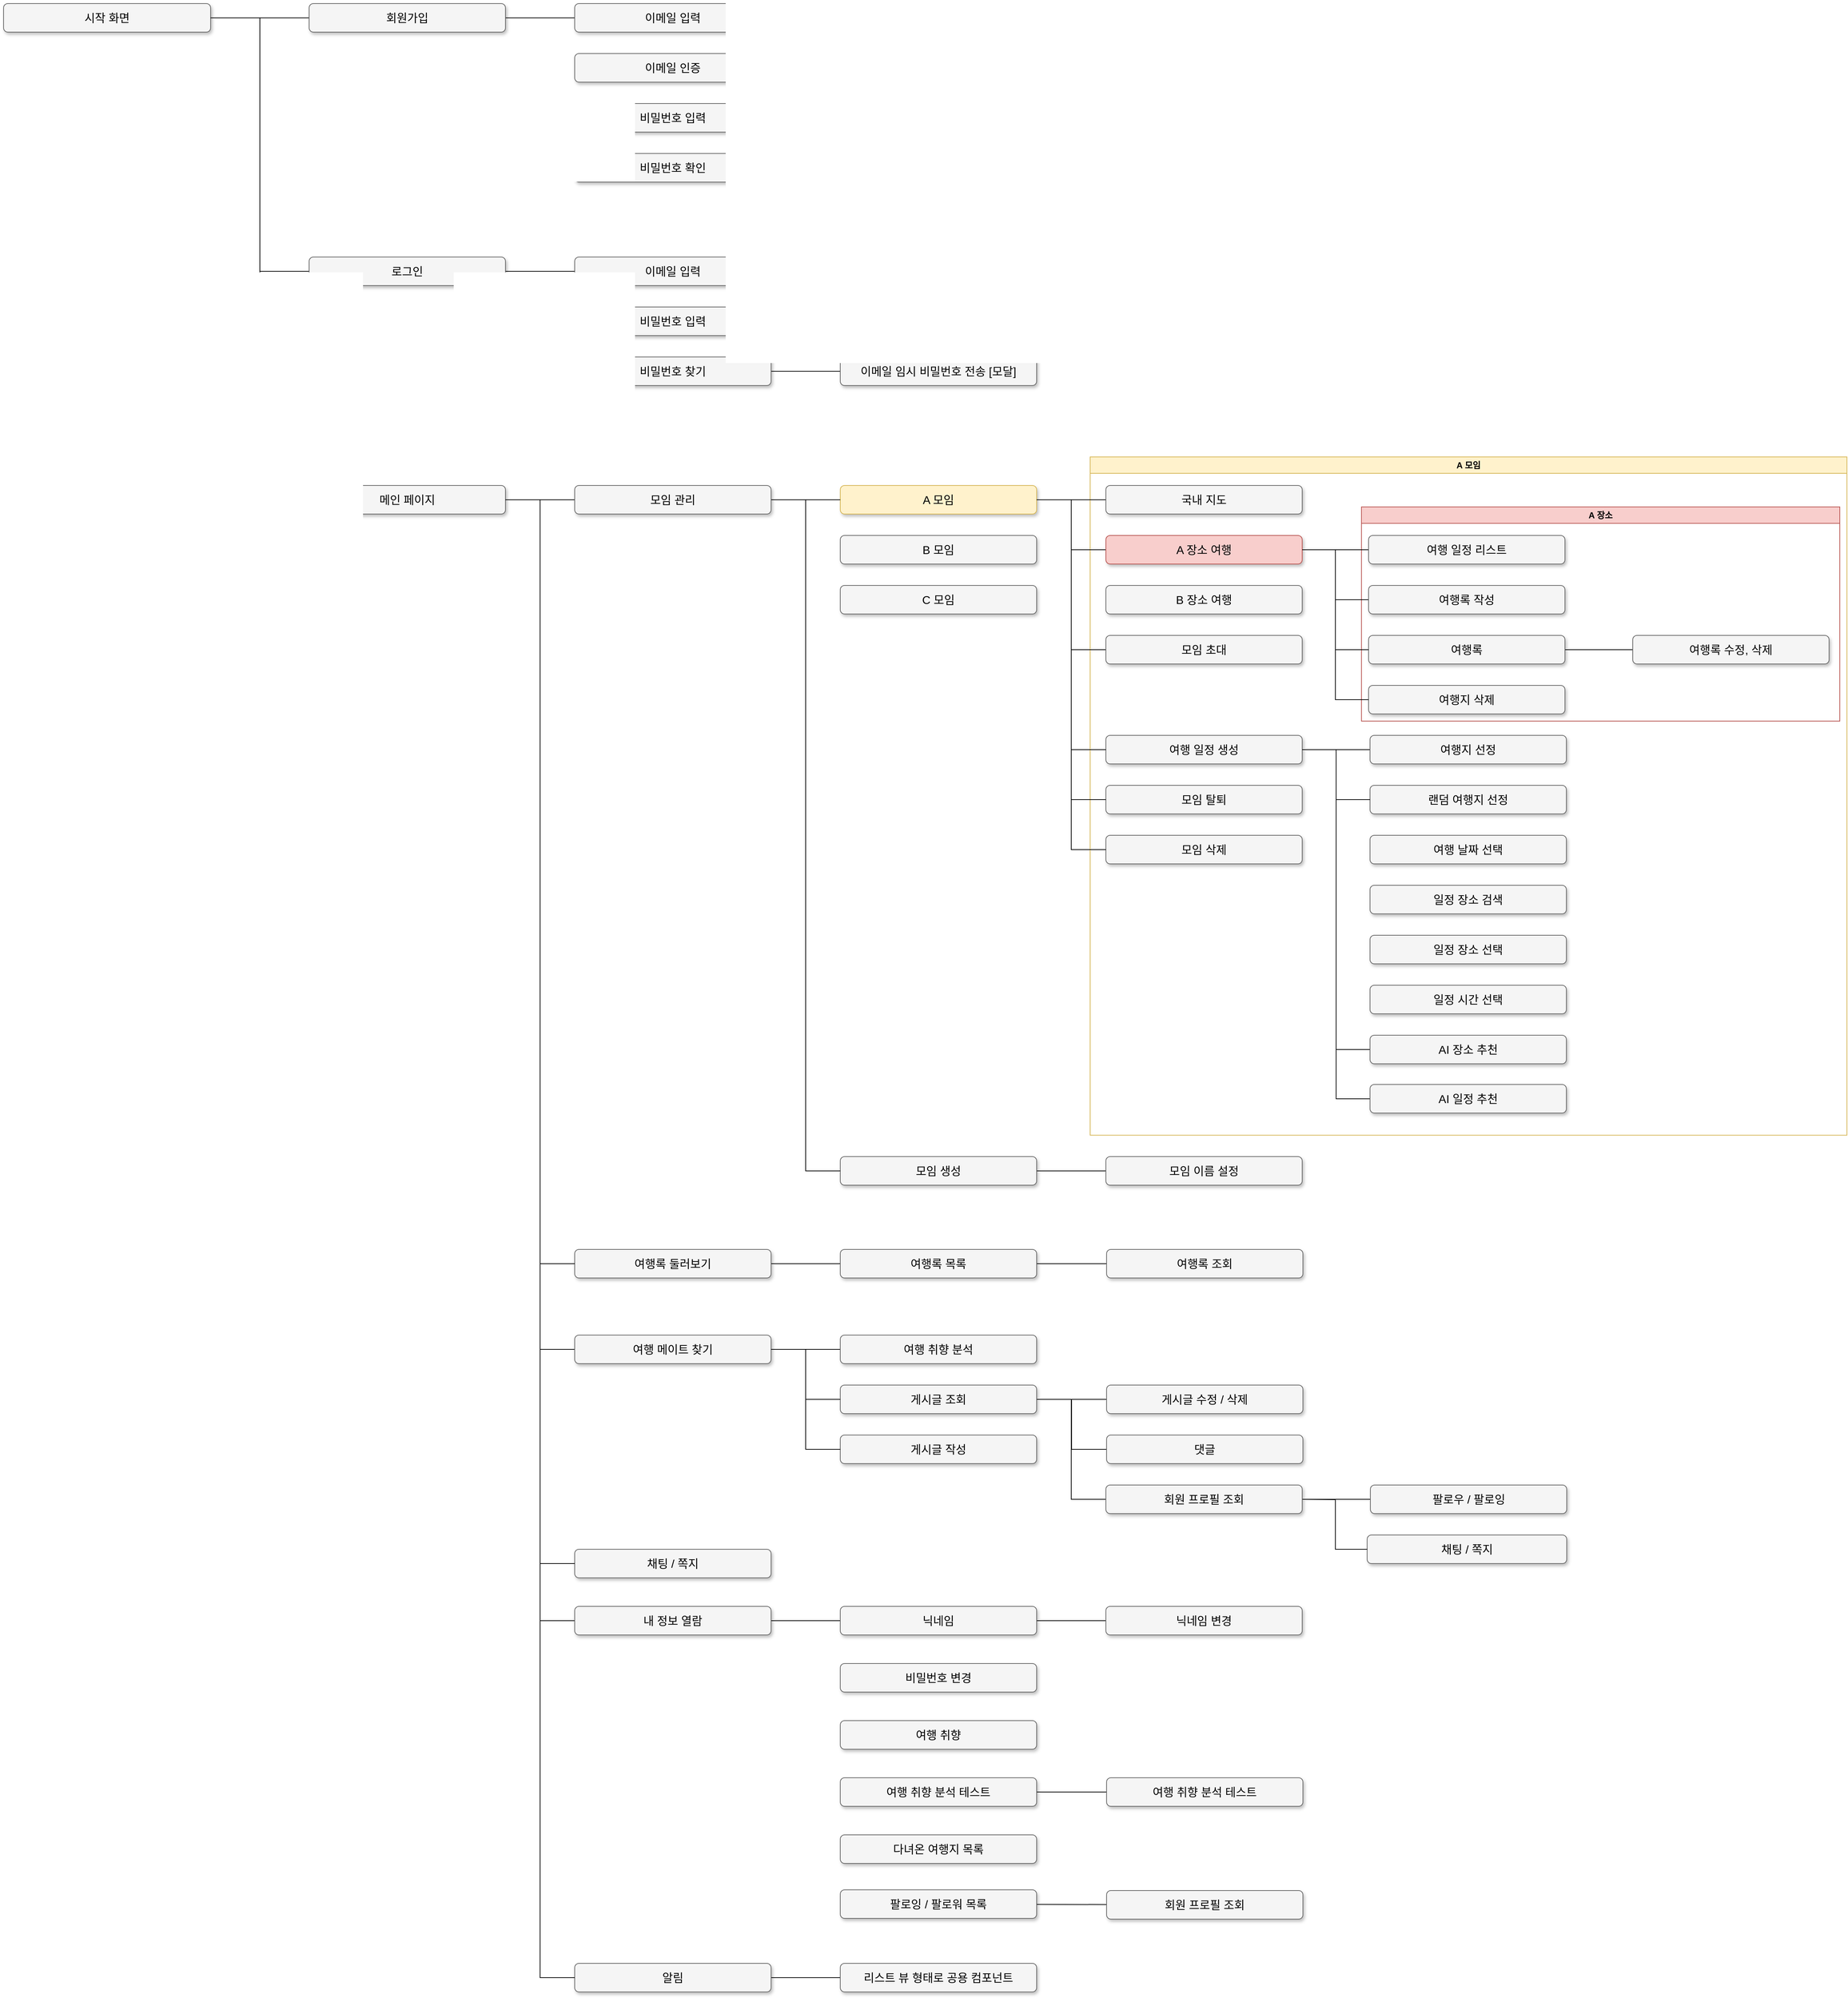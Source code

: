 <mxfile version="26.0.8">
  <diagram name="Page-1" id="b98fa263-6416-c6ec-5b7d-78bf54ef71d0">
    <mxGraphModel dx="4360.5" dy="1445" grid="1" gridSize="10" guides="1" tooltips="1" connect="1" arrows="1" fold="1" page="1" pageScale="1.5" pageWidth="1169" pageHeight="826" background="none" math="0" shadow="0">
      <root>
        <mxCell id="0" style=";html=1;" />
        <mxCell id="1" style=";html=1;" parent="0" />
        <mxCell id="oWHFZOk_vcxNP5pX_lMn-75" value="A 모임" style="swimlane;whiteSpace=wrap;html=1;swimlaneFillColor=default;fillColor=#fff2cc;strokeColor=#d6b656;" parent="1" vertex="1">
          <mxGeometry x="1212" y="1050" width="1060" height="950" as="geometry" />
        </mxCell>
        <mxCell id="oWHFZOk_vcxNP5pX_lMn-77" value="A 장소" style="swimlane;whiteSpace=wrap;html=1;swimlaneFillColor=none;fillColor=#f8cecc;strokeColor=#b85450;" parent="oWHFZOk_vcxNP5pX_lMn-75" vertex="1">
          <mxGeometry x="380" y="70" width="670" height="300" as="geometry" />
        </mxCell>
        <mxCell id="oWHFZOk_vcxNP5pX_lMn-17" style="edgeStyle=orthogonalEdgeStyle;rounded=0;orthogonalLoop=1;jettySize=auto;html=1;entryX=0;entryY=0.5;entryDx=0;entryDy=0;endArrow=none;startFill=0;" parent="1" source="303ed1de8c2c98b4-4" target="303ed1de8c2c98b4-5" edge="1">
          <mxGeometry relative="1" as="geometry" />
        </mxCell>
        <mxCell id="oWHFZOk_vcxNP5pX_lMn-39" style="edgeStyle=orthogonalEdgeStyle;rounded=0;orthogonalLoop=1;jettySize=auto;html=1;entryX=0;entryY=0.5;entryDx=0;entryDy=0;endArrow=none;startFill=0;" parent="1" source="303ed1de8c2c98b4-4" target="oWHFZOk_vcxNP5pX_lMn-30" edge="1">
          <mxGeometry relative="1" as="geometry" />
        </mxCell>
        <mxCell id="303ed1de8c2c98b4-4" value="시작 화면" style="whiteSpace=wrap;html=1;rounded=1;shadow=1;strokeWidth=1;fontSize=16;align=center;fillColor=#f5f5f5;strokeColor=#666666;" parent="1" vertex="1">
          <mxGeometry x="-310" y="415" width="290" height="40" as="geometry" />
        </mxCell>
        <mxCell id="oWHFZOk_vcxNP5pX_lMn-19" style="edgeStyle=none;rounded=0;orthogonalLoop=1;jettySize=auto;html=1;entryX=0;entryY=0.5;entryDx=0;entryDy=0;endArrow=none;startFill=0;" parent="1" source="303ed1de8c2c98b4-5" target="oWHFZOk_vcxNP5pX_lMn-9" edge="1">
          <mxGeometry relative="1" as="geometry" />
        </mxCell>
        <mxCell id="303ed1de8c2c98b4-5" value="로그인" style="whiteSpace=wrap;html=1;rounded=1;shadow=1;strokeWidth=1;fontSize=16;align=center;fillColor=#f5f5f5;strokeColor=#666666;" parent="1" vertex="1">
          <mxGeometry x="118" y="770" width="275" height="40" as="geometry" />
        </mxCell>
        <mxCell id="oWHFZOk_vcxNP5pX_lMn-14" style="edgeStyle=none;rounded=0;orthogonalLoop=1;jettySize=auto;html=1;endArrow=none;startFill=0;" parent="1" source="303ed1de8c2c98b4-7" target="303ed1de8c2c98b4-4" edge="1">
          <mxGeometry relative="1" as="geometry" />
        </mxCell>
        <mxCell id="oWHFZOk_vcxNP5pX_lMn-18" style="edgeStyle=none;rounded=0;orthogonalLoop=1;jettySize=auto;html=1;entryX=0;entryY=0.5;entryDx=0;entryDy=0;endArrow=none;startFill=0;" parent="1" source="303ed1de8c2c98b4-7" target="oWHFZOk_vcxNP5pX_lMn-3" edge="1">
          <mxGeometry relative="1" as="geometry" />
        </mxCell>
        <mxCell id="303ed1de8c2c98b4-7" value="회원가입" style="whiteSpace=wrap;html=1;rounded=1;shadow=1;strokeWidth=1;fontSize=16;align=center;fillColor=#f5f5f5;strokeColor=#666666;" parent="1" vertex="1">
          <mxGeometry x="118" y="415" width="275" height="40" as="geometry" />
        </mxCell>
        <mxCell id="oWHFZOk_vcxNP5pX_lMn-3" value="이메일 입력" style="whiteSpace=wrap;html=1;rounded=1;shadow=1;strokeWidth=1;fontSize=16;align=center;fillColor=#f5f5f5;strokeColor=#666666;" parent="1" vertex="1">
          <mxGeometry x="490" y="415" width="275" height="40" as="geometry" />
        </mxCell>
        <mxCell id="oWHFZOk_vcxNP5pX_lMn-4" value="비밀번호 입력" style="whiteSpace=wrap;html=1;rounded=1;shadow=1;strokeWidth=1;fontSize=16;align=center;fillColor=#f5f5f5;strokeColor=#666666;" parent="1" vertex="1">
          <mxGeometry x="490" y="555" width="275" height="40" as="geometry" />
        </mxCell>
        <mxCell id="oWHFZOk_vcxNP5pX_lMn-5" value="비밀번호 확인" style="whiteSpace=wrap;html=1;rounded=1;shadow=1;strokeWidth=1;fontSize=16;align=center;fillColor=#f5f5f5;strokeColor=#666666;" parent="1" vertex="1">
          <mxGeometry x="490" y="625" width="275" height="40" as="geometry" />
        </mxCell>
        <mxCell id="oWHFZOk_vcxNP5pX_lMn-6" value="이메일 인증" style="whiteSpace=wrap;html=1;rounded=1;shadow=1;strokeWidth=1;fontSize=16;align=center;fillColor=#f5f5f5;strokeColor=#666666;" parent="1" vertex="1">
          <mxGeometry x="490" y="485" width="275" height="40" as="geometry" />
        </mxCell>
        <mxCell id="oWHFZOk_vcxNP5pX_lMn-9" value="이메일 입력" style="whiteSpace=wrap;html=1;rounded=1;shadow=1;strokeWidth=1;fontSize=16;align=center;fillColor=#f5f5f5;strokeColor=#666666;" parent="1" vertex="1">
          <mxGeometry x="490" y="770" width="275" height="40" as="geometry" />
        </mxCell>
        <mxCell id="oWHFZOk_vcxNP5pX_lMn-10" value="비밀번호 입력" style="whiteSpace=wrap;html=1;rounded=1;shadow=1;strokeWidth=1;fontSize=16;align=center;fillColor=#f5f5f5;strokeColor=#666666;" parent="1" vertex="1">
          <mxGeometry x="490" y="840" width="275" height="40" as="geometry" />
        </mxCell>
        <mxCell id="oWHFZOk_vcxNP5pX_lMn-21" style="edgeStyle=none;rounded=0;orthogonalLoop=1;jettySize=auto;html=1;entryX=0;entryY=0.5;entryDx=0;entryDy=0;endArrow=none;startFill=0;" parent="1" source="oWHFZOk_vcxNP5pX_lMn-11" target="oWHFZOk_vcxNP5pX_lMn-20" edge="1">
          <mxGeometry relative="1" as="geometry" />
        </mxCell>
        <mxCell id="oWHFZOk_vcxNP5pX_lMn-11" value="비밀번호 찾기" style="whiteSpace=wrap;html=1;rounded=1;shadow=1;strokeWidth=1;fontSize=16;align=center;fillColor=#f5f5f5;strokeColor=#666666;" parent="1" vertex="1">
          <mxGeometry x="490" y="910" width="275" height="40" as="geometry" />
        </mxCell>
        <mxCell id="oWHFZOk_vcxNP5pX_lMn-20" value="이메일 임시 비밀번호 전송 [모달]" style="whiteSpace=wrap;html=1;rounded=1;shadow=1;strokeWidth=1;fontSize=16;align=center;fillColor=#f5f5f5;strokeColor=#666666;" parent="1" vertex="1">
          <mxGeometry x="862" y="910" width="275" height="40" as="geometry" />
        </mxCell>
        <mxCell id="oWHFZOk_vcxNP5pX_lMn-29" style="edgeStyle=none;rounded=0;orthogonalLoop=1;jettySize=auto;html=1;exitX=1;exitY=0.5;exitDx=0;exitDy=0;entryX=0;entryY=0.5;entryDx=0;entryDy=0;endArrow=none;startFill=0;" parent="1" source="oWHFZOk_vcxNP5pX_lMn-22" target="oWHFZOk_vcxNP5pX_lMn-28" edge="1">
          <mxGeometry relative="1" as="geometry" />
        </mxCell>
        <mxCell id="oWHFZOk_vcxNP5pX_lMn-110" style="edgeStyle=orthogonalEdgeStyle;rounded=0;orthogonalLoop=1;jettySize=auto;html=1;entryX=0;entryY=0.5;entryDx=0;entryDy=0;endArrow=none;startFill=0;" parent="1" source="oWHFZOk_vcxNP5pX_lMn-22" target="oWHFZOk_vcxNP5pX_lMn-33" edge="1">
          <mxGeometry relative="1" as="geometry" />
        </mxCell>
        <mxCell id="oWHFZOk_vcxNP5pX_lMn-22" value="A 모임" style="whiteSpace=wrap;html=1;rounded=1;shadow=1;strokeWidth=1;fontSize=16;align=center;fillColor=#fff2cc;strokeColor=#d6b656;" parent="1" vertex="1">
          <mxGeometry x="862" y="1090" width="275" height="40" as="geometry" />
        </mxCell>
        <mxCell id="oWHFZOk_vcxNP5pX_lMn-26" value="B 모임" style="whiteSpace=wrap;html=1;rounded=1;shadow=1;strokeWidth=1;fontSize=16;align=center;fillColor=#f5f5f5;strokeColor=#666666;" parent="1" vertex="1">
          <mxGeometry x="862" y="1160" width="275" height="40" as="geometry" />
        </mxCell>
        <mxCell id="oWHFZOk_vcxNP5pX_lMn-27" value="C 모임" style="whiteSpace=wrap;html=1;rounded=1;shadow=1;strokeWidth=1;fontSize=16;align=center;fillColor=#f5f5f5;strokeColor=#666666;" parent="1" vertex="1">
          <mxGeometry x="862" y="1230" width="275" height="40" as="geometry" />
        </mxCell>
        <mxCell id="oWHFZOk_vcxNP5pX_lMn-28" value="국내 지도" style="whiteSpace=wrap;html=1;rounded=1;shadow=1;strokeWidth=1;fontSize=16;align=center;fillColor=#f5f5f5;strokeColor=#666666;" parent="1" vertex="1">
          <mxGeometry x="1234" y="1090" width="275" height="40" as="geometry" />
        </mxCell>
        <mxCell id="oWHFZOk_vcxNP5pX_lMn-79" style="edgeStyle=none;rounded=0;orthogonalLoop=1;jettySize=auto;html=1;entryX=0;entryY=0.5;entryDx=0;entryDy=0;endArrow=none;startFill=0;" parent="1" source="oWHFZOk_vcxNP5pX_lMn-30" target="oWHFZOk_vcxNP5pX_lMn-78" edge="1">
          <mxGeometry relative="1" as="geometry" />
        </mxCell>
        <mxCell id="oWHFZOk_vcxNP5pX_lMn-102" style="edgeStyle=orthogonalEdgeStyle;rounded=0;orthogonalLoop=1;jettySize=auto;html=1;entryX=0;entryY=0.5;entryDx=0;entryDy=0;endArrow=none;startFill=0;" parent="1" source="oWHFZOk_vcxNP5pX_lMn-30" target="oWHFZOk_vcxNP5pX_lMn-92" edge="1">
          <mxGeometry relative="1" as="geometry">
            <mxPoint x="490" y="1990" as="targetPoint" />
          </mxGeometry>
        </mxCell>
        <mxCell id="oWHFZOk_vcxNP5pX_lMn-152" style="edgeStyle=orthogonalEdgeStyle;rounded=0;orthogonalLoop=1;jettySize=auto;html=1;entryX=0;entryY=0.5;entryDx=0;entryDy=0;exitX=1;exitY=0.5;exitDx=0;exitDy=0;endArrow=none;startFill=0;" parent="1" source="oWHFZOk_vcxNP5pX_lMn-30" target="oWHFZOk_vcxNP5pX_lMn-127" edge="1">
          <mxGeometry relative="1" as="geometry">
            <mxPoint x="420" y="2470" as="targetPoint" />
            <mxPoint x="400" y="1140" as="sourcePoint" />
          </mxGeometry>
        </mxCell>
        <mxCell id="oWHFZOk_vcxNP5pX_lMn-30" value="메인 페이지" style="whiteSpace=wrap;html=1;rounded=1;shadow=1;strokeWidth=1;fontSize=16;align=center;fillColor=#f5f5f5;strokeColor=#666666;" parent="1" vertex="1">
          <mxGeometry x="118" y="1090" width="275" height="40" as="geometry" />
        </mxCell>
        <mxCell id="oWHFZOk_vcxNP5pX_lMn-82" style="edgeStyle=none;rounded=0;orthogonalLoop=1;jettySize=auto;html=1;entryX=0;entryY=0.5;entryDx=0;entryDy=0;endArrow=none;startFill=0;" parent="1" source="oWHFZOk_vcxNP5pX_lMn-32" target="oWHFZOk_vcxNP5pX_lMn-81" edge="1">
          <mxGeometry relative="1" as="geometry" />
        </mxCell>
        <mxCell id="oWHFZOk_vcxNP5pX_lMn-32" value="모임 생성" style="whiteSpace=wrap;html=1;rounded=1;shadow=1;strokeWidth=1;fontSize=16;align=center;fillColor=#f5f5f5;strokeColor=#666666;" parent="1" vertex="1">
          <mxGeometry x="862" y="2030" width="275" height="40" as="geometry" />
        </mxCell>
        <mxCell id="oWHFZOk_vcxNP5pX_lMn-43" style="edgeStyle=none;rounded=0;orthogonalLoop=1;jettySize=auto;html=1;entryX=0;entryY=0.5;entryDx=0;entryDy=0;endArrow=none;startFill=0;" parent="1" source="oWHFZOk_vcxNP5pX_lMn-33" target="oWHFZOk_vcxNP5pX_lMn-42" edge="1">
          <mxGeometry relative="1" as="geometry" />
        </mxCell>
        <mxCell id="oWHFZOk_vcxNP5pX_lMn-115" style="edgeStyle=orthogonalEdgeStyle;rounded=0;orthogonalLoop=1;jettySize=auto;html=1;entryX=0;entryY=0.5;entryDx=0;entryDy=0;endArrow=none;startFill=0;" parent="1" source="oWHFZOk_vcxNP5pX_lMn-33" target="oWHFZOk_vcxNP5pX_lMn-44" edge="1">
          <mxGeometry relative="1" as="geometry" />
        </mxCell>
        <mxCell id="oWHFZOk_vcxNP5pX_lMn-33" value="A 장소 여행" style="whiteSpace=wrap;html=1;rounded=1;shadow=1;strokeWidth=1;fontSize=16;align=center;fillColor=#f8cecc;strokeColor=#b85450;" parent="1" vertex="1">
          <mxGeometry x="1234" y="1160" width="275" height="40" as="geometry" />
        </mxCell>
        <mxCell id="oWHFZOk_vcxNP5pX_lMn-37" value="B 장소 여행" style="whiteSpace=wrap;html=1;rounded=1;shadow=1;strokeWidth=1;fontSize=16;align=center;fillColor=#f5f5f5;strokeColor=#666666;" parent="1" vertex="1">
          <mxGeometry x="1234" y="1230" width="275" height="40" as="geometry" />
        </mxCell>
        <mxCell id="oWHFZOk_vcxNP5pX_lMn-42" value="여행 일정 리스트" style="whiteSpace=wrap;html=1;rounded=1;shadow=1;strokeWidth=1;fontSize=16;align=center;fillColor=#f5f5f5;strokeColor=#666666;" parent="1" vertex="1">
          <mxGeometry x="1602" y="1160" width="275" height="40" as="geometry" />
        </mxCell>
        <mxCell id="oWHFZOk_vcxNP5pX_lMn-44" value="여행록 작성" style="whiteSpace=wrap;html=1;rounded=1;shadow=1;strokeWidth=1;fontSize=16;align=center;fillColor=#f5f5f5;strokeColor=#666666;" parent="1" vertex="1">
          <mxGeometry x="1602" y="1230" width="275" height="40" as="geometry" />
        </mxCell>
        <mxCell id="oWHFZOk_vcxNP5pX_lMn-50" style="edgeStyle=none;rounded=0;orthogonalLoop=1;jettySize=auto;html=1;entryX=0;entryY=0.5;entryDx=0;entryDy=0;endArrow=none;startFill=0;" parent="1" source="oWHFZOk_vcxNP5pX_lMn-46" target="oWHFZOk_vcxNP5pX_lMn-47" edge="1">
          <mxGeometry relative="1" as="geometry" />
        </mxCell>
        <mxCell id="oWHFZOk_vcxNP5pX_lMn-125" style="edgeStyle=orthogonalEdgeStyle;rounded=0;orthogonalLoop=1;jettySize=auto;html=1;entryX=0;entryY=0.5;entryDx=0;entryDy=0;endArrow=none;startFill=0;" parent="1" source="oWHFZOk_vcxNP5pX_lMn-46" target="oWHFZOk_vcxNP5pX_lMn-61" edge="1">
          <mxGeometry relative="1" as="geometry" />
        </mxCell>
        <mxCell id="oWHFZOk_vcxNP5pX_lMn-126" style="edgeStyle=orthogonalEdgeStyle;rounded=0;orthogonalLoop=1;jettySize=auto;html=1;entryX=0;entryY=0.5;entryDx=0;entryDy=0;endArrow=none;startFill=0;" parent="1" source="oWHFZOk_vcxNP5pX_lMn-46" target="oWHFZOk_vcxNP5pX_lMn-60" edge="1">
          <mxGeometry relative="1" as="geometry" />
        </mxCell>
        <mxCell id="oWHFZOk_vcxNP5pX_lMn-46" value="여행 일정 생성" style="whiteSpace=wrap;html=1;rounded=1;shadow=1;strokeWidth=1;fontSize=16;align=center;fillColor=#f5f5f5;strokeColor=#666666;" parent="1" vertex="1">
          <mxGeometry x="1234" y="1440" width="275" height="40" as="geometry" />
        </mxCell>
        <mxCell id="oWHFZOk_vcxNP5pX_lMn-47" value="여행지 선정" style="whiteSpace=wrap;html=1;rounded=1;shadow=1;strokeWidth=1;fontSize=16;align=center;fillColor=#f5f5f5;strokeColor=#666666;" parent="1" vertex="1">
          <mxGeometry x="1604" y="1440" width="275" height="40" as="geometry" />
        </mxCell>
        <mxCell id="oWHFZOk_vcxNP5pX_lMn-49" value="랜덤 여행지 선정" style="whiteSpace=wrap;html=1;rounded=1;shadow=1;strokeWidth=1;fontSize=16;align=center;fillColor=#f5f5f5;strokeColor=#666666;" parent="1" vertex="1">
          <mxGeometry x="1604" y="1510" width="275" height="40" as="geometry" />
        </mxCell>
        <mxCell id="oWHFZOk_vcxNP5pX_lMn-51" style="edgeStyle=orthogonalEdgeStyle;rounded=0;orthogonalLoop=1;jettySize=auto;html=1;entryX=0;entryY=0.5;entryDx=0;entryDy=0;endArrow=none;startFill=0;exitX=1;exitY=0.5;exitDx=0;exitDy=0;" parent="1" source="oWHFZOk_vcxNP5pX_lMn-46" target="oWHFZOk_vcxNP5pX_lMn-49" edge="1">
          <mxGeometry relative="1" as="geometry">
            <mxPoint x="1519" y="1470" as="sourcePoint" />
            <mxPoint x="1614" y="1470" as="targetPoint" />
          </mxGeometry>
        </mxCell>
        <mxCell id="oWHFZOk_vcxNP5pX_lMn-111" style="edgeStyle=orthogonalEdgeStyle;rounded=0;orthogonalLoop=1;jettySize=auto;html=1;entryX=1;entryY=0.5;entryDx=0;entryDy=0;endArrow=none;startFill=0;" parent="1" source="oWHFZOk_vcxNP5pX_lMn-54" target="oWHFZOk_vcxNP5pX_lMn-22" edge="1">
          <mxGeometry relative="1" as="geometry" />
        </mxCell>
        <mxCell id="oWHFZOk_vcxNP5pX_lMn-54" value="모임 초대" style="whiteSpace=wrap;html=1;rounded=1;shadow=1;strokeWidth=1;fontSize=16;align=center;fillColor=#f5f5f5;strokeColor=#666666;" parent="1" vertex="1">
          <mxGeometry x="1234" y="1300" width="275" height="40" as="geometry" />
        </mxCell>
        <mxCell id="oWHFZOk_vcxNP5pX_lMn-56" value="여행 날짜 선택" style="whiteSpace=wrap;html=1;rounded=1;shadow=1;strokeWidth=1;fontSize=16;align=center;fillColor=#f5f5f5;strokeColor=#666666;" parent="1" vertex="1">
          <mxGeometry x="1604" y="1580" width="275" height="40" as="geometry" />
        </mxCell>
        <mxCell id="oWHFZOk_vcxNP5pX_lMn-57" value="일정 장소 검색" style="whiteSpace=wrap;html=1;rounded=1;shadow=1;strokeWidth=1;fontSize=16;align=center;fillColor=#f5f5f5;strokeColor=#666666;" parent="1" vertex="1">
          <mxGeometry x="1604" y="1650" width="275" height="40" as="geometry" />
        </mxCell>
        <mxCell id="oWHFZOk_vcxNP5pX_lMn-58" value="일정 장소 선택" style="whiteSpace=wrap;html=1;rounded=1;shadow=1;strokeWidth=1;fontSize=16;align=center;fillColor=#f5f5f5;strokeColor=#666666;" parent="1" vertex="1">
          <mxGeometry x="1604" y="1720" width="275" height="40" as="geometry" />
        </mxCell>
        <mxCell id="oWHFZOk_vcxNP5pX_lMn-59" value="일정 시간 선택" style="whiteSpace=wrap;html=1;rounded=1;shadow=1;strokeWidth=1;fontSize=16;align=center;fillColor=#f5f5f5;strokeColor=#666666;" parent="1" vertex="1">
          <mxGeometry x="1604" y="1790" width="275" height="40" as="geometry" />
        </mxCell>
        <mxCell id="oWHFZOk_vcxNP5pX_lMn-60" value="AI 일정 추천" style="whiteSpace=wrap;html=1;rounded=1;shadow=1;strokeWidth=1;fontSize=16;align=center;fillColor=#f5f5f5;strokeColor=#666666;" parent="1" vertex="1">
          <mxGeometry x="1604" y="1929" width="275" height="40" as="geometry" />
        </mxCell>
        <mxCell id="oWHFZOk_vcxNP5pX_lMn-61" value="AI 장소 추천" style="whiteSpace=wrap;html=1;rounded=1;shadow=1;strokeWidth=1;fontSize=16;align=center;fillColor=#f5f5f5;strokeColor=#666666;" parent="1" vertex="1">
          <mxGeometry x="1604" y="1860" width="275" height="40" as="geometry" />
        </mxCell>
        <mxCell id="oWHFZOk_vcxNP5pX_lMn-67" style="edgeStyle=none;rounded=0;orthogonalLoop=1;jettySize=auto;html=1;entryX=0;entryY=0.5;entryDx=0;entryDy=0;endArrow=none;startFill=0;" parent="1" source="oWHFZOk_vcxNP5pX_lMn-62" target="oWHFZOk_vcxNP5pX_lMn-63" edge="1">
          <mxGeometry relative="1" as="geometry" />
        </mxCell>
        <mxCell id="oWHFZOk_vcxNP5pX_lMn-62" value="여행록" style="whiteSpace=wrap;html=1;rounded=1;shadow=1;strokeWidth=1;fontSize=16;align=center;fillColor=#f5f5f5;strokeColor=#666666;" parent="1" vertex="1">
          <mxGeometry x="1602" y="1300" width="275" height="40" as="geometry" />
        </mxCell>
        <mxCell id="oWHFZOk_vcxNP5pX_lMn-63" value="여행록 수정, 삭제" style="whiteSpace=wrap;html=1;rounded=1;shadow=1;strokeWidth=1;fontSize=16;align=center;fillColor=#f5f5f5;strokeColor=#666666;" parent="1" vertex="1">
          <mxGeometry x="1972" y="1300" width="275" height="40" as="geometry" />
        </mxCell>
        <mxCell id="oWHFZOk_vcxNP5pX_lMn-64" value="여행지 삭제" style="whiteSpace=wrap;html=1;rounded=1;shadow=1;strokeWidth=1;fontSize=16;align=center;fillColor=#f5f5f5;strokeColor=#666666;" parent="1" vertex="1">
          <mxGeometry x="1602" y="1370" width="275" height="40" as="geometry" />
        </mxCell>
        <mxCell id="oWHFZOk_vcxNP5pX_lMn-68" value="모임 탈퇴" style="whiteSpace=wrap;html=1;rounded=1;shadow=1;strokeWidth=1;fontSize=16;align=center;fillColor=#f5f5f5;strokeColor=#666666;" parent="1" vertex="1">
          <mxGeometry x="1234" y="1510" width="275" height="40" as="geometry" />
        </mxCell>
        <mxCell id="oWHFZOk_vcxNP5pX_lMn-69" value="모임 삭제" style="whiteSpace=wrap;html=1;rounded=1;shadow=1;strokeWidth=1;fontSize=16;align=center;fillColor=#f5f5f5;strokeColor=#666666;" parent="1" vertex="1">
          <mxGeometry x="1234" y="1580" width="275" height="40" as="geometry" />
        </mxCell>
        <mxCell id="oWHFZOk_vcxNP5pX_lMn-80" style="edgeStyle=none;rounded=0;orthogonalLoop=1;jettySize=auto;html=1;entryX=0;entryY=0.5;entryDx=0;entryDy=0;endArrow=none;startFill=0;" parent="1" source="oWHFZOk_vcxNP5pX_lMn-78" target="oWHFZOk_vcxNP5pX_lMn-22" edge="1">
          <mxGeometry relative="1" as="geometry" />
        </mxCell>
        <mxCell id="oWHFZOk_vcxNP5pX_lMn-83" style="edgeStyle=orthogonalEdgeStyle;rounded=0;orthogonalLoop=1;jettySize=auto;html=1;entryX=0;entryY=0.5;entryDx=0;entryDy=0;endArrow=none;startFill=0;" parent="1" source="oWHFZOk_vcxNP5pX_lMn-78" target="oWHFZOk_vcxNP5pX_lMn-32" edge="1">
          <mxGeometry relative="1" as="geometry">
            <mxPoint x="870" y="1740" as="targetPoint" />
          </mxGeometry>
        </mxCell>
        <mxCell id="oWHFZOk_vcxNP5pX_lMn-78" value="모임 관리" style="whiteSpace=wrap;html=1;rounded=1;shadow=1;strokeWidth=1;fontSize=16;align=center;fillColor=#f5f5f5;strokeColor=#666666;" parent="1" vertex="1">
          <mxGeometry x="490" y="1090" width="275" height="40" as="geometry" />
        </mxCell>
        <mxCell id="oWHFZOk_vcxNP5pX_lMn-81" value="모임 이름 설정" style="whiteSpace=wrap;html=1;rounded=1;shadow=1;strokeWidth=1;fontSize=16;align=center;fillColor=#f5f5f5;strokeColor=#666666;" parent="1" vertex="1">
          <mxGeometry x="1234" y="2030" width="275" height="40" as="geometry" />
        </mxCell>
        <mxCell id="oWHFZOk_vcxNP5pX_lMn-89" style="edgeStyle=none;rounded=0;orthogonalLoop=1;jettySize=auto;html=1;endArrow=none;startFill=0;" parent="1" source="oWHFZOk_vcxNP5pX_lMn-84" target="oWHFZOk_vcxNP5pX_lMn-85" edge="1">
          <mxGeometry relative="1" as="geometry" />
        </mxCell>
        <mxCell id="oWHFZOk_vcxNP5pX_lMn-84" value="여행록 둘러보기" style="whiteSpace=wrap;html=1;rounded=1;shadow=1;strokeWidth=1;fontSize=16;align=center;fillColor=#f5f5f5;strokeColor=#666666;" parent="1" vertex="1">
          <mxGeometry x="490" y="2160" width="275" height="40" as="geometry" />
        </mxCell>
        <mxCell id="oWHFZOk_vcxNP5pX_lMn-90" style="edgeStyle=none;rounded=0;orthogonalLoop=1;jettySize=auto;html=1;entryX=0;entryY=0.5;entryDx=0;entryDy=0;endArrow=none;startFill=0;" parent="1" source="oWHFZOk_vcxNP5pX_lMn-85" target="oWHFZOk_vcxNP5pX_lMn-86" edge="1">
          <mxGeometry relative="1" as="geometry" />
        </mxCell>
        <mxCell id="oWHFZOk_vcxNP5pX_lMn-85" value="여행록 목록" style="whiteSpace=wrap;html=1;rounded=1;shadow=1;strokeWidth=1;fontSize=16;align=center;fillColor=#f5f5f5;strokeColor=#666666;" parent="1" vertex="1">
          <mxGeometry x="862" y="2160" width="275" height="40" as="geometry" />
        </mxCell>
        <mxCell id="oWHFZOk_vcxNP5pX_lMn-86" value="여행록 조회" style="whiteSpace=wrap;html=1;rounded=1;shadow=1;strokeWidth=1;fontSize=16;align=center;fillColor=#f5f5f5;strokeColor=#666666;" parent="1" vertex="1">
          <mxGeometry x="1235" y="2160" width="275" height="40" as="geometry" />
        </mxCell>
        <mxCell id="oWHFZOk_vcxNP5pX_lMn-87" style="edgeStyle=orthogonalEdgeStyle;rounded=0;orthogonalLoop=1;jettySize=auto;html=1;endArrow=none;startFill=0;exitX=1;exitY=0.5;exitDx=0;exitDy=0;entryX=0;entryY=0.5;entryDx=0;entryDy=0;" parent="1" source="oWHFZOk_vcxNP5pX_lMn-30" target="oWHFZOk_vcxNP5pX_lMn-84" edge="1">
          <mxGeometry relative="1" as="geometry">
            <mxPoint x="403" y="1120" as="sourcePoint" />
            <mxPoint x="620" y="1750" as="targetPoint" />
          </mxGeometry>
        </mxCell>
        <mxCell id="oWHFZOk_vcxNP5pX_lMn-100" style="edgeStyle=none;rounded=0;orthogonalLoop=1;jettySize=auto;html=1;entryX=0;entryY=0.5;entryDx=0;entryDy=0;endArrow=none;startFill=0;" parent="1" source="oWHFZOk_vcxNP5pX_lMn-92" target="oWHFZOk_vcxNP5pX_lMn-93" edge="1">
          <mxGeometry relative="1" as="geometry" />
        </mxCell>
        <mxCell id="oWHFZOk_vcxNP5pX_lMn-92" value="여행 메이트 찾기" style="whiteSpace=wrap;html=1;rounded=1;shadow=1;strokeWidth=1;fontSize=16;align=center;fillColor=#f5f5f5;strokeColor=#666666;" parent="1" vertex="1">
          <mxGeometry x="490" y="2280" width="275" height="40" as="geometry" />
        </mxCell>
        <mxCell id="oWHFZOk_vcxNP5pX_lMn-93" value="여행 취향 분석" style="whiteSpace=wrap;html=1;rounded=1;shadow=1;strokeWidth=1;fontSize=16;align=center;fillColor=#f5f5f5;strokeColor=#666666;" parent="1" vertex="1">
          <mxGeometry x="862" y="2280" width="275" height="40" as="geometry" />
        </mxCell>
        <mxCell id="oWHFZOk_vcxNP5pX_lMn-99" style="edgeStyle=none;rounded=0;orthogonalLoop=1;jettySize=auto;html=1;entryX=0;entryY=0.5;entryDx=0;entryDy=0;endArrow=none;startFill=0;" parent="1" source="oWHFZOk_vcxNP5pX_lMn-94" target="oWHFZOk_vcxNP5pX_lMn-96" edge="1">
          <mxGeometry relative="1" as="geometry" />
        </mxCell>
        <mxCell id="oWHFZOk_vcxNP5pX_lMn-114" style="edgeStyle=orthogonalEdgeStyle;rounded=0;orthogonalLoop=1;jettySize=auto;html=1;entryX=0;entryY=0.5;entryDx=0;entryDy=0;endArrow=none;startFill=0;" parent="1" source="oWHFZOk_vcxNP5pX_lMn-94" target="oWHFZOk_vcxNP5pX_lMn-97" edge="1">
          <mxGeometry relative="1" as="geometry" />
        </mxCell>
        <mxCell id="oWHFZOk_vcxNP5pX_lMn-129" style="edgeStyle=orthogonalEdgeStyle;rounded=0;orthogonalLoop=1;jettySize=auto;html=1;entryX=0;entryY=0.5;entryDx=0;entryDy=0;endArrow=none;startFill=0;" parent="1" source="oWHFZOk_vcxNP5pX_lMn-94" target="oWHFZOk_vcxNP5pX_lMn-128" edge="1">
          <mxGeometry relative="1" as="geometry" />
        </mxCell>
        <mxCell id="oWHFZOk_vcxNP5pX_lMn-94" value="게시글 조회" style="whiteSpace=wrap;html=1;rounded=1;shadow=1;strokeWidth=1;fontSize=16;align=center;fillColor=#f5f5f5;strokeColor=#666666;" parent="1" vertex="1">
          <mxGeometry x="862" y="2350" width="275" height="40" as="geometry" />
        </mxCell>
        <mxCell id="oWHFZOk_vcxNP5pX_lMn-95" value="채팅 / 쪽지" style="whiteSpace=wrap;html=1;rounded=1;shadow=1;strokeWidth=1;fontSize=16;align=center;fillColor=#f5f5f5;strokeColor=#666666;" parent="1" vertex="1">
          <mxGeometry x="490" y="2580" width="275" height="40" as="geometry" />
        </mxCell>
        <mxCell id="oWHFZOk_vcxNP5pX_lMn-96" value="게시글 수정 / 삭제" style="whiteSpace=wrap;html=1;rounded=1;shadow=1;strokeWidth=1;fontSize=16;align=center;fillColor=#f5f5f5;strokeColor=#666666;" parent="1" vertex="1">
          <mxGeometry x="1235" y="2350" width="275" height="40" as="geometry" />
        </mxCell>
        <mxCell id="oWHFZOk_vcxNP5pX_lMn-97" value="댓글" style="whiteSpace=wrap;html=1;rounded=1;shadow=1;strokeWidth=1;fontSize=16;align=center;fillColor=#f5f5f5;strokeColor=#666666;" parent="1" vertex="1">
          <mxGeometry x="1235" y="2420" width="275" height="40" as="geometry" />
        </mxCell>
        <mxCell id="oWHFZOk_vcxNP5pX_lMn-103" value="게시글 작성" style="whiteSpace=wrap;html=1;rounded=1;shadow=1;strokeWidth=1;fontSize=16;align=center;fillColor=#f5f5f5;strokeColor=#666666;" parent="1" vertex="1">
          <mxGeometry x="862" y="2420" width="275" height="40" as="geometry" />
        </mxCell>
        <mxCell id="oWHFZOk_vcxNP5pX_lMn-104" style="edgeStyle=orthogonalEdgeStyle;rounded=0;orthogonalLoop=1;jettySize=auto;html=1;entryX=0;entryY=0.5;entryDx=0;entryDy=0;endArrow=none;startFill=0;exitX=1;exitY=0.5;exitDx=0;exitDy=0;" parent="1" source="oWHFZOk_vcxNP5pX_lMn-30" target="oWHFZOk_vcxNP5pX_lMn-95" edge="1">
          <mxGeometry relative="1" as="geometry">
            <mxPoint x="500" y="2310" as="targetPoint" />
            <mxPoint x="403" y="1120" as="sourcePoint" />
          </mxGeometry>
        </mxCell>
        <mxCell id="oWHFZOk_vcxNP5pX_lMn-105" style="edgeStyle=orthogonalEdgeStyle;rounded=0;orthogonalLoop=1;jettySize=auto;html=1;entryX=0;entryY=0.5;entryDx=0;entryDy=0;endArrow=none;startFill=0;exitX=1;exitY=0.5;exitDx=0;exitDy=0;" parent="1" source="oWHFZOk_vcxNP5pX_lMn-92" target="oWHFZOk_vcxNP5pX_lMn-94" edge="1">
          <mxGeometry relative="1" as="geometry">
            <mxPoint x="775" y="2310" as="sourcePoint" />
            <mxPoint x="872" y="2310" as="targetPoint" />
          </mxGeometry>
        </mxCell>
        <mxCell id="oWHFZOk_vcxNP5pX_lMn-106" style="edgeStyle=orthogonalEdgeStyle;rounded=0;orthogonalLoop=1;jettySize=auto;html=1;entryX=0;entryY=0.5;entryDx=0;entryDy=0;endArrow=none;startFill=0;exitX=1;exitY=0.5;exitDx=0;exitDy=0;" parent="1" source="oWHFZOk_vcxNP5pX_lMn-92" target="oWHFZOk_vcxNP5pX_lMn-103" edge="1">
          <mxGeometry relative="1" as="geometry">
            <mxPoint x="775" y="2310" as="sourcePoint" />
            <mxPoint x="872" y="2380" as="targetPoint" />
          </mxGeometry>
        </mxCell>
        <mxCell id="oWHFZOk_vcxNP5pX_lMn-109" style="edgeStyle=orthogonalEdgeStyle;rounded=0;orthogonalLoop=1;jettySize=auto;html=1;entryX=0;entryY=0.5;entryDx=0;entryDy=0;endArrow=none;startFill=0;exitX=1;exitY=0.5;exitDx=0;exitDy=0;" parent="1" source="oWHFZOk_vcxNP5pX_lMn-22" target="oWHFZOk_vcxNP5pX_lMn-46" edge="1">
          <mxGeometry relative="1" as="geometry">
            <mxPoint x="1150" y="1120" as="sourcePoint" />
            <mxPoint x="1244" y="1330" as="targetPoint" />
          </mxGeometry>
        </mxCell>
        <mxCell id="oWHFZOk_vcxNP5pX_lMn-112" style="edgeStyle=orthogonalEdgeStyle;rounded=0;orthogonalLoop=1;jettySize=auto;html=1;entryX=0;entryY=0.5;entryDx=0;entryDy=0;endArrow=none;startFill=0;exitX=1;exitY=0.5;exitDx=0;exitDy=0;" parent="1" source="oWHFZOk_vcxNP5pX_lMn-22" target="oWHFZOk_vcxNP5pX_lMn-68" edge="1">
          <mxGeometry relative="1" as="geometry">
            <mxPoint x="1147" y="1120" as="sourcePoint" />
            <mxPoint x="1244" y="1470" as="targetPoint" />
          </mxGeometry>
        </mxCell>
        <mxCell id="oWHFZOk_vcxNP5pX_lMn-113" style="edgeStyle=orthogonalEdgeStyle;rounded=0;orthogonalLoop=1;jettySize=auto;html=1;entryX=0;entryY=0.5;entryDx=0;entryDy=0;endArrow=none;startFill=0;exitX=1;exitY=0.5;exitDx=0;exitDy=0;" parent="1" source="oWHFZOk_vcxNP5pX_lMn-22" target="oWHFZOk_vcxNP5pX_lMn-69" edge="1">
          <mxGeometry relative="1" as="geometry">
            <mxPoint x="1147" y="1120" as="sourcePoint" />
            <mxPoint x="1244" y="1540" as="targetPoint" />
          </mxGeometry>
        </mxCell>
        <mxCell id="oWHFZOk_vcxNP5pX_lMn-116" style="edgeStyle=orthogonalEdgeStyle;rounded=0;orthogonalLoop=1;jettySize=auto;html=1;entryX=0;entryY=0.5;entryDx=0;entryDy=0;endArrow=none;startFill=0;exitX=1;exitY=0.5;exitDx=0;exitDy=0;" parent="1" source="oWHFZOk_vcxNP5pX_lMn-33" target="oWHFZOk_vcxNP5pX_lMn-62" edge="1">
          <mxGeometry relative="1" as="geometry">
            <mxPoint x="1519" y="1190" as="sourcePoint" />
            <mxPoint x="1612" y="1260" as="targetPoint" />
          </mxGeometry>
        </mxCell>
        <mxCell id="oWHFZOk_vcxNP5pX_lMn-117" style="edgeStyle=orthogonalEdgeStyle;rounded=0;orthogonalLoop=1;jettySize=auto;html=1;entryX=0;entryY=0.5;entryDx=0;entryDy=0;endArrow=none;startFill=0;exitX=1;exitY=0.5;exitDx=0;exitDy=0;" parent="1" source="oWHFZOk_vcxNP5pX_lMn-33" target="oWHFZOk_vcxNP5pX_lMn-64" edge="1">
          <mxGeometry relative="1" as="geometry">
            <mxPoint x="1519" y="1190" as="sourcePoint" />
            <mxPoint x="1612" y="1330" as="targetPoint" />
          </mxGeometry>
        </mxCell>
        <mxCell id="oWHFZOk_vcxNP5pX_lMn-142" style="edgeStyle=none;rounded=0;orthogonalLoop=1;jettySize=auto;html=1;entryX=0;entryY=0.5;entryDx=0;entryDy=0;endArrow=none;startFill=0;" parent="1" source="oWHFZOk_vcxNP5pX_lMn-127" target="oWHFZOk_vcxNP5pX_lMn-135" edge="1">
          <mxGeometry relative="1" as="geometry" />
        </mxCell>
        <mxCell id="oWHFZOk_vcxNP5pX_lMn-127" value="내 정보 열람" style="whiteSpace=wrap;html=1;rounded=1;shadow=1;strokeWidth=1;fontSize=16;align=center;fillColor=#f5f5f5;strokeColor=#666666;" parent="1" vertex="1">
          <mxGeometry x="490" y="2660" width="275" height="40" as="geometry" />
        </mxCell>
        <mxCell id="oWHFZOk_vcxNP5pX_lMn-132" style="edgeStyle=none;rounded=0;orthogonalLoop=1;jettySize=auto;html=1;entryX=0;entryY=0.5;entryDx=0;entryDy=0;endArrow=none;startFill=0;" parent="1" source="oWHFZOk_vcxNP5pX_lMn-128" target="oWHFZOk_vcxNP5pX_lMn-131" edge="1">
          <mxGeometry relative="1" as="geometry" />
        </mxCell>
        <mxCell id="oWHFZOk_vcxNP5pX_lMn-128" value="회원 프로필 조회" style="whiteSpace=wrap;html=1;rounded=1;shadow=1;strokeWidth=1;fontSize=16;align=center;fillColor=#f5f5f5;strokeColor=#666666;" parent="1" vertex="1">
          <mxGeometry x="1234" y="2490" width="275" height="40" as="geometry" />
        </mxCell>
        <mxCell id="oWHFZOk_vcxNP5pX_lMn-131" value="팔로우 / 팔로잉" style="whiteSpace=wrap;html=1;rounded=1;shadow=1;strokeWidth=1;fontSize=16;align=center;fillColor=#f5f5f5;strokeColor=#666666;" parent="1" vertex="1">
          <mxGeometry x="1604.5" y="2490" width="275" height="40" as="geometry" />
        </mxCell>
        <mxCell id="oWHFZOk_vcxNP5pX_lMn-133" value="채팅 / 쪽지" style="whiteSpace=wrap;html=1;rounded=1;shadow=1;strokeWidth=1;fontSize=16;align=center;fillColor=#f5f5f5;strokeColor=#666666;" parent="1" vertex="1">
          <mxGeometry x="1600" y="2560" width="279.5" height="40" as="geometry" />
        </mxCell>
        <mxCell id="oWHFZOk_vcxNP5pX_lMn-134" style="edgeStyle=orthogonalEdgeStyle;rounded=0;orthogonalLoop=1;jettySize=auto;html=1;entryX=0;entryY=0.5;entryDx=0;entryDy=0;endArrow=none;startFill=0;" parent="1" target="oWHFZOk_vcxNP5pX_lMn-133" edge="1">
          <mxGeometry relative="1" as="geometry">
            <mxPoint x="1510" y="2510" as="sourcePoint" />
            <mxPoint x="1615" y="2520" as="targetPoint" />
          </mxGeometry>
        </mxCell>
        <mxCell id="oWHFZOk_vcxNP5pX_lMn-146" style="edgeStyle=none;rounded=0;orthogonalLoop=1;jettySize=auto;html=1;entryX=0;entryY=0.5;entryDx=0;entryDy=0;endArrow=none;startFill=0;" parent="1" source="oWHFZOk_vcxNP5pX_lMn-135" target="oWHFZOk_vcxNP5pX_lMn-143" edge="1">
          <mxGeometry relative="1" as="geometry" />
        </mxCell>
        <mxCell id="oWHFZOk_vcxNP5pX_lMn-135" value="닉네임" style="whiteSpace=wrap;html=1;rounded=1;shadow=1;strokeWidth=1;fontSize=16;align=center;fillColor=#f5f5f5;strokeColor=#666666;" parent="1" vertex="1">
          <mxGeometry x="862" y="2660" width="275" height="40" as="geometry" />
        </mxCell>
        <mxCell id="oWHFZOk_vcxNP5pX_lMn-137" value="비밀번호 변경" style="whiteSpace=wrap;html=1;rounded=1;shadow=1;strokeWidth=1;fontSize=16;align=center;fillColor=#f5f5f5;strokeColor=#666666;" parent="1" vertex="1">
          <mxGeometry x="862" y="2740" width="275" height="40" as="geometry" />
        </mxCell>
        <mxCell id="oWHFZOk_vcxNP5pX_lMn-138" value="여행 취향" style="whiteSpace=wrap;html=1;rounded=1;shadow=1;strokeWidth=1;fontSize=16;align=center;fillColor=#f5f5f5;strokeColor=#666666;" parent="1" vertex="1">
          <mxGeometry x="862" y="2820" width="275" height="40" as="geometry" />
        </mxCell>
        <mxCell id="oWHFZOk_vcxNP5pX_lMn-147" style="edgeStyle=none;rounded=0;orthogonalLoop=1;jettySize=auto;html=1;entryX=0;entryY=0.5;entryDx=0;entryDy=0;endArrow=none;startFill=0;" parent="1" source="oWHFZOk_vcxNP5pX_lMn-139" target="oWHFZOk_vcxNP5pX_lMn-145" edge="1">
          <mxGeometry relative="1" as="geometry" />
        </mxCell>
        <mxCell id="oWHFZOk_vcxNP5pX_lMn-139" value="여행 취향 분석 테스트" style="whiteSpace=wrap;html=1;rounded=1;shadow=1;strokeWidth=1;fontSize=16;align=center;fillColor=#f5f5f5;strokeColor=#666666;" parent="1" vertex="1">
          <mxGeometry x="862" y="2900" width="275" height="40" as="geometry" />
        </mxCell>
        <mxCell id="oWHFZOk_vcxNP5pX_lMn-140" value="다녀온 여행지 목록" style="whiteSpace=wrap;html=1;rounded=1;shadow=1;strokeWidth=1;fontSize=16;align=center;fillColor=#f5f5f5;strokeColor=#666666;" parent="1" vertex="1">
          <mxGeometry x="862" y="2980" width="275" height="40" as="geometry" />
        </mxCell>
        <mxCell id="oWHFZOk_vcxNP5pX_lMn-149" style="edgeStyle=none;rounded=0;orthogonalLoop=1;jettySize=auto;html=1;endArrow=none;startFill=0;" parent="1" source="oWHFZOk_vcxNP5pX_lMn-141" target="oWHFZOk_vcxNP5pX_lMn-148" edge="1">
          <mxGeometry relative="1" as="geometry" />
        </mxCell>
        <mxCell id="oWHFZOk_vcxNP5pX_lMn-141" value="팔로잉 / 팔로워 목록" style="whiteSpace=wrap;html=1;rounded=1;shadow=1;strokeWidth=1;fontSize=16;align=center;fillColor=#f5f5f5;strokeColor=#666666;" parent="1" vertex="1">
          <mxGeometry x="862" y="3057" width="275" height="40" as="geometry" />
        </mxCell>
        <mxCell id="oWHFZOk_vcxNP5pX_lMn-143" value="닉네임 변경" style="whiteSpace=wrap;html=1;rounded=1;shadow=1;strokeWidth=1;fontSize=16;align=center;fillColor=#f5f5f5;strokeColor=#666666;" parent="1" vertex="1">
          <mxGeometry x="1234" y="2660" width="275" height="40" as="geometry" />
        </mxCell>
        <mxCell id="oWHFZOk_vcxNP5pX_lMn-145" value="여행 취향 분석 테스트" style="whiteSpace=wrap;html=1;rounded=1;shadow=1;strokeWidth=1;fontSize=16;align=center;fillColor=#f5f5f5;strokeColor=#666666;" parent="1" vertex="1">
          <mxGeometry x="1235" y="2900" width="275" height="40" as="geometry" />
        </mxCell>
        <mxCell id="oWHFZOk_vcxNP5pX_lMn-148" value="회원 프로필 조회" style="whiteSpace=wrap;html=1;rounded=1;shadow=1;strokeWidth=1;fontSize=16;align=center;fillColor=#f5f5f5;strokeColor=#666666;" parent="1" vertex="1">
          <mxGeometry x="1235" y="3058" width="275" height="40" as="geometry" />
        </mxCell>
        <mxCell id="603_3RztzKBCyPR1lDWG-2" style="edgeStyle=orthogonalEdgeStyle;rounded=0;orthogonalLoop=1;jettySize=auto;html=1;entryX=0;entryY=0.5;entryDx=0;entryDy=0;endArrow=none;startFill=0;" edge="1" parent="1" source="oWHFZOk_vcxNP5pX_lMn-150" target="603_3RztzKBCyPR1lDWG-1">
          <mxGeometry relative="1" as="geometry" />
        </mxCell>
        <mxCell id="oWHFZOk_vcxNP5pX_lMn-150" value="알림" style="whiteSpace=wrap;html=1;rounded=1;shadow=1;strokeWidth=1;fontSize=16;align=center;fillColor=#f5f5f5;strokeColor=#666666;" parent="1" vertex="1">
          <mxGeometry x="490" y="3160" width="275" height="40" as="geometry" />
        </mxCell>
        <mxCell id="oWHFZOk_vcxNP5pX_lMn-153" style="edgeStyle=orthogonalEdgeStyle;rounded=0;orthogonalLoop=1;jettySize=auto;html=1;entryX=0;entryY=0.5;entryDx=0;entryDy=0;exitX=1;exitY=0.5;exitDx=0;exitDy=0;endArrow=none;startFill=0;" parent="1" source="oWHFZOk_vcxNP5pX_lMn-30" target="oWHFZOk_vcxNP5pX_lMn-150" edge="1">
          <mxGeometry relative="1" as="geometry">
            <mxPoint x="500" y="2690" as="targetPoint" />
            <mxPoint x="268" y="1140" as="sourcePoint" />
          </mxGeometry>
        </mxCell>
        <mxCell id="603_3RztzKBCyPR1lDWG-1" value="리스트 뷰 형태로 공용 컴포넌트" style="whiteSpace=wrap;html=1;rounded=1;shadow=1;strokeWidth=1;fontSize=16;align=center;fillColor=#f5f5f5;strokeColor=#666666;" vertex="1" parent="1">
          <mxGeometry x="862" y="3160" width="275" height="40" as="geometry" />
        </mxCell>
      </root>
    </mxGraphModel>
  </diagram>
</mxfile>
